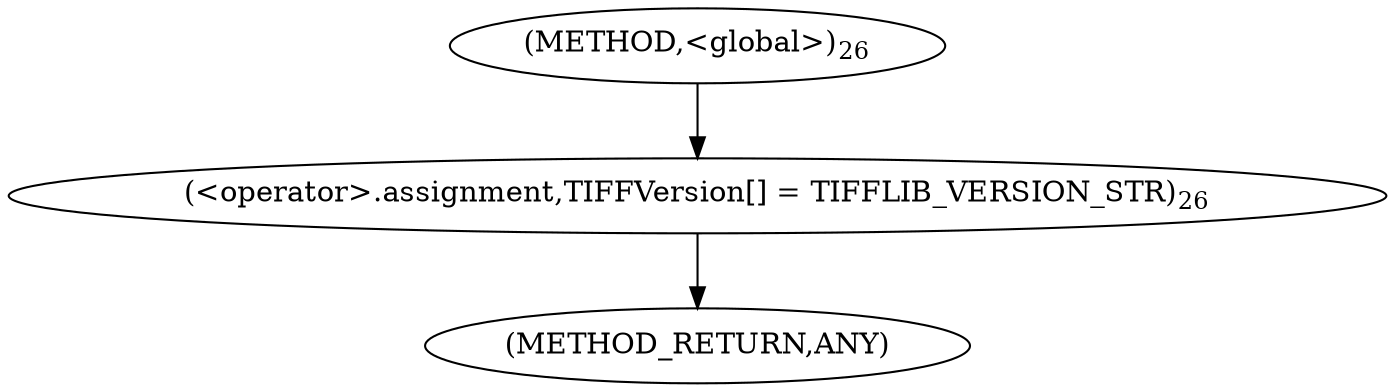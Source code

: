 digraph "&lt;global&gt;" {  
"4638" [label = <(&lt;operator&gt;.assignment,TIFFVersion[] = TIFFLIB_VERSION_STR)<SUB>26</SUB>> ]
"4635" [label = <(METHOD,&lt;global&gt;)<SUB>26</SUB>> ]
"4648" [label = <(METHOD_RETURN,ANY)> ]
  "4638" -> "4648" 
  "4635" -> "4638" 
}
